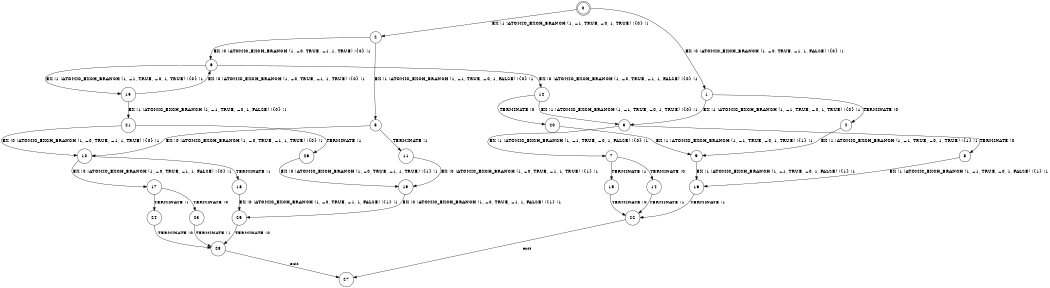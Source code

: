 digraph BCG {
size = "7, 10.5";
center = TRUE;
node [shape = circle];
0 [peripheries = 2];
0 -> 1 [label = "EX !0 !ATOMIC_EXCH_BRANCH (1, +0, TRUE, +1, 1, FALSE) !{0} !1"];
0 -> 2 [label = "EX !1 !ATOMIC_EXCH_BRANCH (1, +1, TRUE, +0, 1, TRUE) !{0} !1"];
1 -> 3 [label = "EX !1 !ATOMIC_EXCH_BRANCH (1, +1, TRUE, +0, 1, TRUE) !{0} !1"];
1 -> 4 [label = "TERMINATE !0"];
2 -> 5 [label = "EX !1 !ATOMIC_EXCH_BRANCH (1, +1, TRUE, +0, 1, FALSE) !{0} !1"];
2 -> 6 [label = "EX !0 !ATOMIC_EXCH_BRANCH (1, +0, TRUE, +1, 1, TRUE) !{0} !1"];
3 -> 7 [label = "EX !1 !ATOMIC_EXCH_BRANCH (1, +1, TRUE, +0, 1, FALSE) !{0} !1"];
3 -> 8 [label = "TERMINATE !0"];
4 -> 9 [label = "EX !1 !ATOMIC_EXCH_BRANCH (1, +1, TRUE, +0, 1, TRUE) !{1} !1"];
5 -> 10 [label = "EX !0 !ATOMIC_EXCH_BRANCH (1, +0, TRUE, +1, 1, TRUE) !{0} !1"];
5 -> 11 [label = "TERMINATE !1"];
6 -> 12 [label = "EX !0 !ATOMIC_EXCH_BRANCH (1, +0, TRUE, +1, 1, FALSE) !{0} !1"];
6 -> 13 [label = "EX !1 !ATOMIC_EXCH_BRANCH (1, +1, TRUE, +0, 1, TRUE) !{0} !1"];
7 -> 14 [label = "TERMINATE !0"];
7 -> 15 [label = "TERMINATE !1"];
8 -> 16 [label = "EX !1 !ATOMIC_EXCH_BRANCH (1, +1, TRUE, +0, 1, FALSE) !{1} !1"];
9 -> 16 [label = "EX !1 !ATOMIC_EXCH_BRANCH (1, +1, TRUE, +0, 1, FALSE) !{1} !1"];
10 -> 17 [label = "EX !0 !ATOMIC_EXCH_BRANCH (1, +0, TRUE, +1, 1, FALSE) !{0} !1"];
10 -> 18 [label = "TERMINATE !1"];
11 -> 19 [label = "EX !0 !ATOMIC_EXCH_BRANCH (1, +0, TRUE, +1, 1, TRUE) !{1} !1"];
12 -> 3 [label = "EX !1 !ATOMIC_EXCH_BRANCH (1, +1, TRUE, +0, 1, TRUE) !{0} !1"];
12 -> 20 [label = "TERMINATE !0"];
13 -> 6 [label = "EX !0 !ATOMIC_EXCH_BRANCH (1, +0, TRUE, +1, 1, TRUE) !{0} !1"];
13 -> 21 [label = "EX !1 !ATOMIC_EXCH_BRANCH (1, +1, TRUE, +0, 1, FALSE) !{0} !1"];
14 -> 22 [label = "TERMINATE !1"];
15 -> 22 [label = "TERMINATE !0"];
16 -> 22 [label = "TERMINATE !1"];
17 -> 23 [label = "TERMINATE !0"];
17 -> 24 [label = "TERMINATE !1"];
18 -> 25 [label = "EX !0 !ATOMIC_EXCH_BRANCH (1, +0, TRUE, +1, 1, FALSE) !{1} !1"];
19 -> 25 [label = "EX !0 !ATOMIC_EXCH_BRANCH (1, +0, TRUE, +1, 1, FALSE) !{1} !1"];
20 -> 9 [label = "EX !1 !ATOMIC_EXCH_BRANCH (1, +1, TRUE, +0, 1, TRUE) !{1} !1"];
21 -> 10 [label = "EX !0 !ATOMIC_EXCH_BRANCH (1, +0, TRUE, +1, 1, TRUE) !{0} !1"];
21 -> 26 [label = "TERMINATE !1"];
22 -> 27 [label = "exit"];
23 -> 28 [label = "TERMINATE !1"];
24 -> 28 [label = "TERMINATE !0"];
25 -> 28 [label = "TERMINATE !0"];
26 -> 19 [label = "EX !0 !ATOMIC_EXCH_BRANCH (1, +0, TRUE, +1, 1, TRUE) !{1} !1"];
28 -> 27 [label = "exit"];
}
